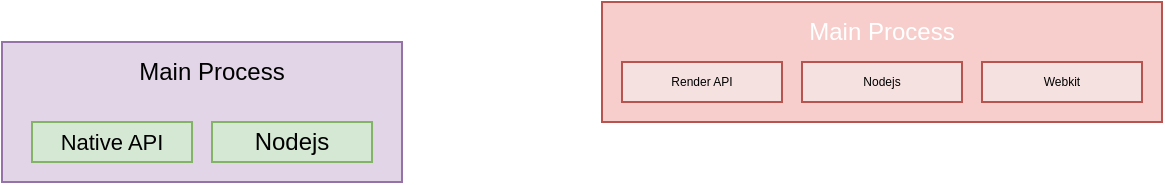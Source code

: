 <mxfile version="21.3.5" type="github">
  <diagram name="第 1 页" id="i7Nl1X1JWIGGdcwZOCES">
    <mxGraphModel dx="733" dy="411" grid="1" gridSize="10" guides="1" tooltips="1" connect="1" arrows="1" fold="1" page="1" pageScale="1" pageWidth="827" pageHeight="1169" math="0" shadow="0">
      <root>
        <mxCell id="0" />
        <mxCell id="1" parent="0" />
        <mxCell id="HTUoIQ_aqMkniWgsbpct-1" value="" style="rounded=0;whiteSpace=wrap;html=1;fillColor=#e1d5e7;strokeColor=#9673a6;" vertex="1" parent="1">
          <mxGeometry x="220" y="240" width="200" height="70" as="geometry" />
        </mxCell>
        <mxCell id="HTUoIQ_aqMkniWgsbpct-2" value="Main Process" style="text;html=1;align=center;verticalAlign=middle;whiteSpace=wrap;rounded=0;fontColor=#000000;" vertex="1" parent="1">
          <mxGeometry x="285" y="240" width="80" height="30" as="geometry" />
        </mxCell>
        <mxCell id="HTUoIQ_aqMkniWgsbpct-3" value="&lt;font style=&quot;font-size: 11px;&quot;&gt;Native API&lt;/font&gt;" style="rounded=0;whiteSpace=wrap;html=1;fillColor=#d5e8d4;strokeColor=#82b366;fontSize=7;" vertex="1" parent="1">
          <mxGeometry x="235" y="280" width="80" height="20" as="geometry" />
        </mxCell>
        <mxCell id="HTUoIQ_aqMkniWgsbpct-4" value="Nodejs" style="rounded=0;whiteSpace=wrap;html=1;fillColor=#d5e8d4;strokeColor=#82b366;" vertex="1" parent="1">
          <mxGeometry x="325" y="280" width="80" height="20" as="geometry" />
        </mxCell>
        <mxCell id="HTUoIQ_aqMkniWgsbpct-5" value="" style="rounded=0;whiteSpace=wrap;html=1;fillColor=#f8cecc;strokeColor=#b85450;" vertex="1" parent="1">
          <mxGeometry x="520" y="220" width="280" height="60" as="geometry" />
        </mxCell>
        <mxCell id="HTUoIQ_aqMkniWgsbpct-6" value="Main Process" style="text;html=1;align=center;verticalAlign=middle;whiteSpace=wrap;rounded=0;fontColor=#FFFFFF;" vertex="1" parent="1">
          <mxGeometry x="620" y="220" width="80" height="30" as="geometry" />
        </mxCell>
        <mxCell id="HTUoIQ_aqMkniWgsbpct-7" value="Render API" style="rounded=0;whiteSpace=wrap;html=1;fillColor=#f5e1e0;strokeColor=#b85450;fontSize=6;fillStyle=auto;gradientColor=none;" vertex="1" parent="1">
          <mxGeometry x="530" y="250" width="80" height="20" as="geometry" />
        </mxCell>
        <mxCell id="HTUoIQ_aqMkniWgsbpct-8" value="Nodejs" style="rounded=0;whiteSpace=wrap;html=1;fillColor=#f5e1e0;strokeColor=#b85450;fontSize=6;fillStyle=auto;gradientColor=none;" vertex="1" parent="1">
          <mxGeometry x="620" y="250" width="80" height="20" as="geometry" />
        </mxCell>
        <mxCell id="HTUoIQ_aqMkniWgsbpct-9" value="Webkit" style="rounded=0;whiteSpace=wrap;html=1;fillColor=#f5e1e0;strokeColor=#b85450;fontSize=6;fillStyle=auto;gradientColor=none;" vertex="1" parent="1">
          <mxGeometry x="710" y="250" width="80" height="20" as="geometry" />
        </mxCell>
      </root>
    </mxGraphModel>
  </diagram>
</mxfile>
